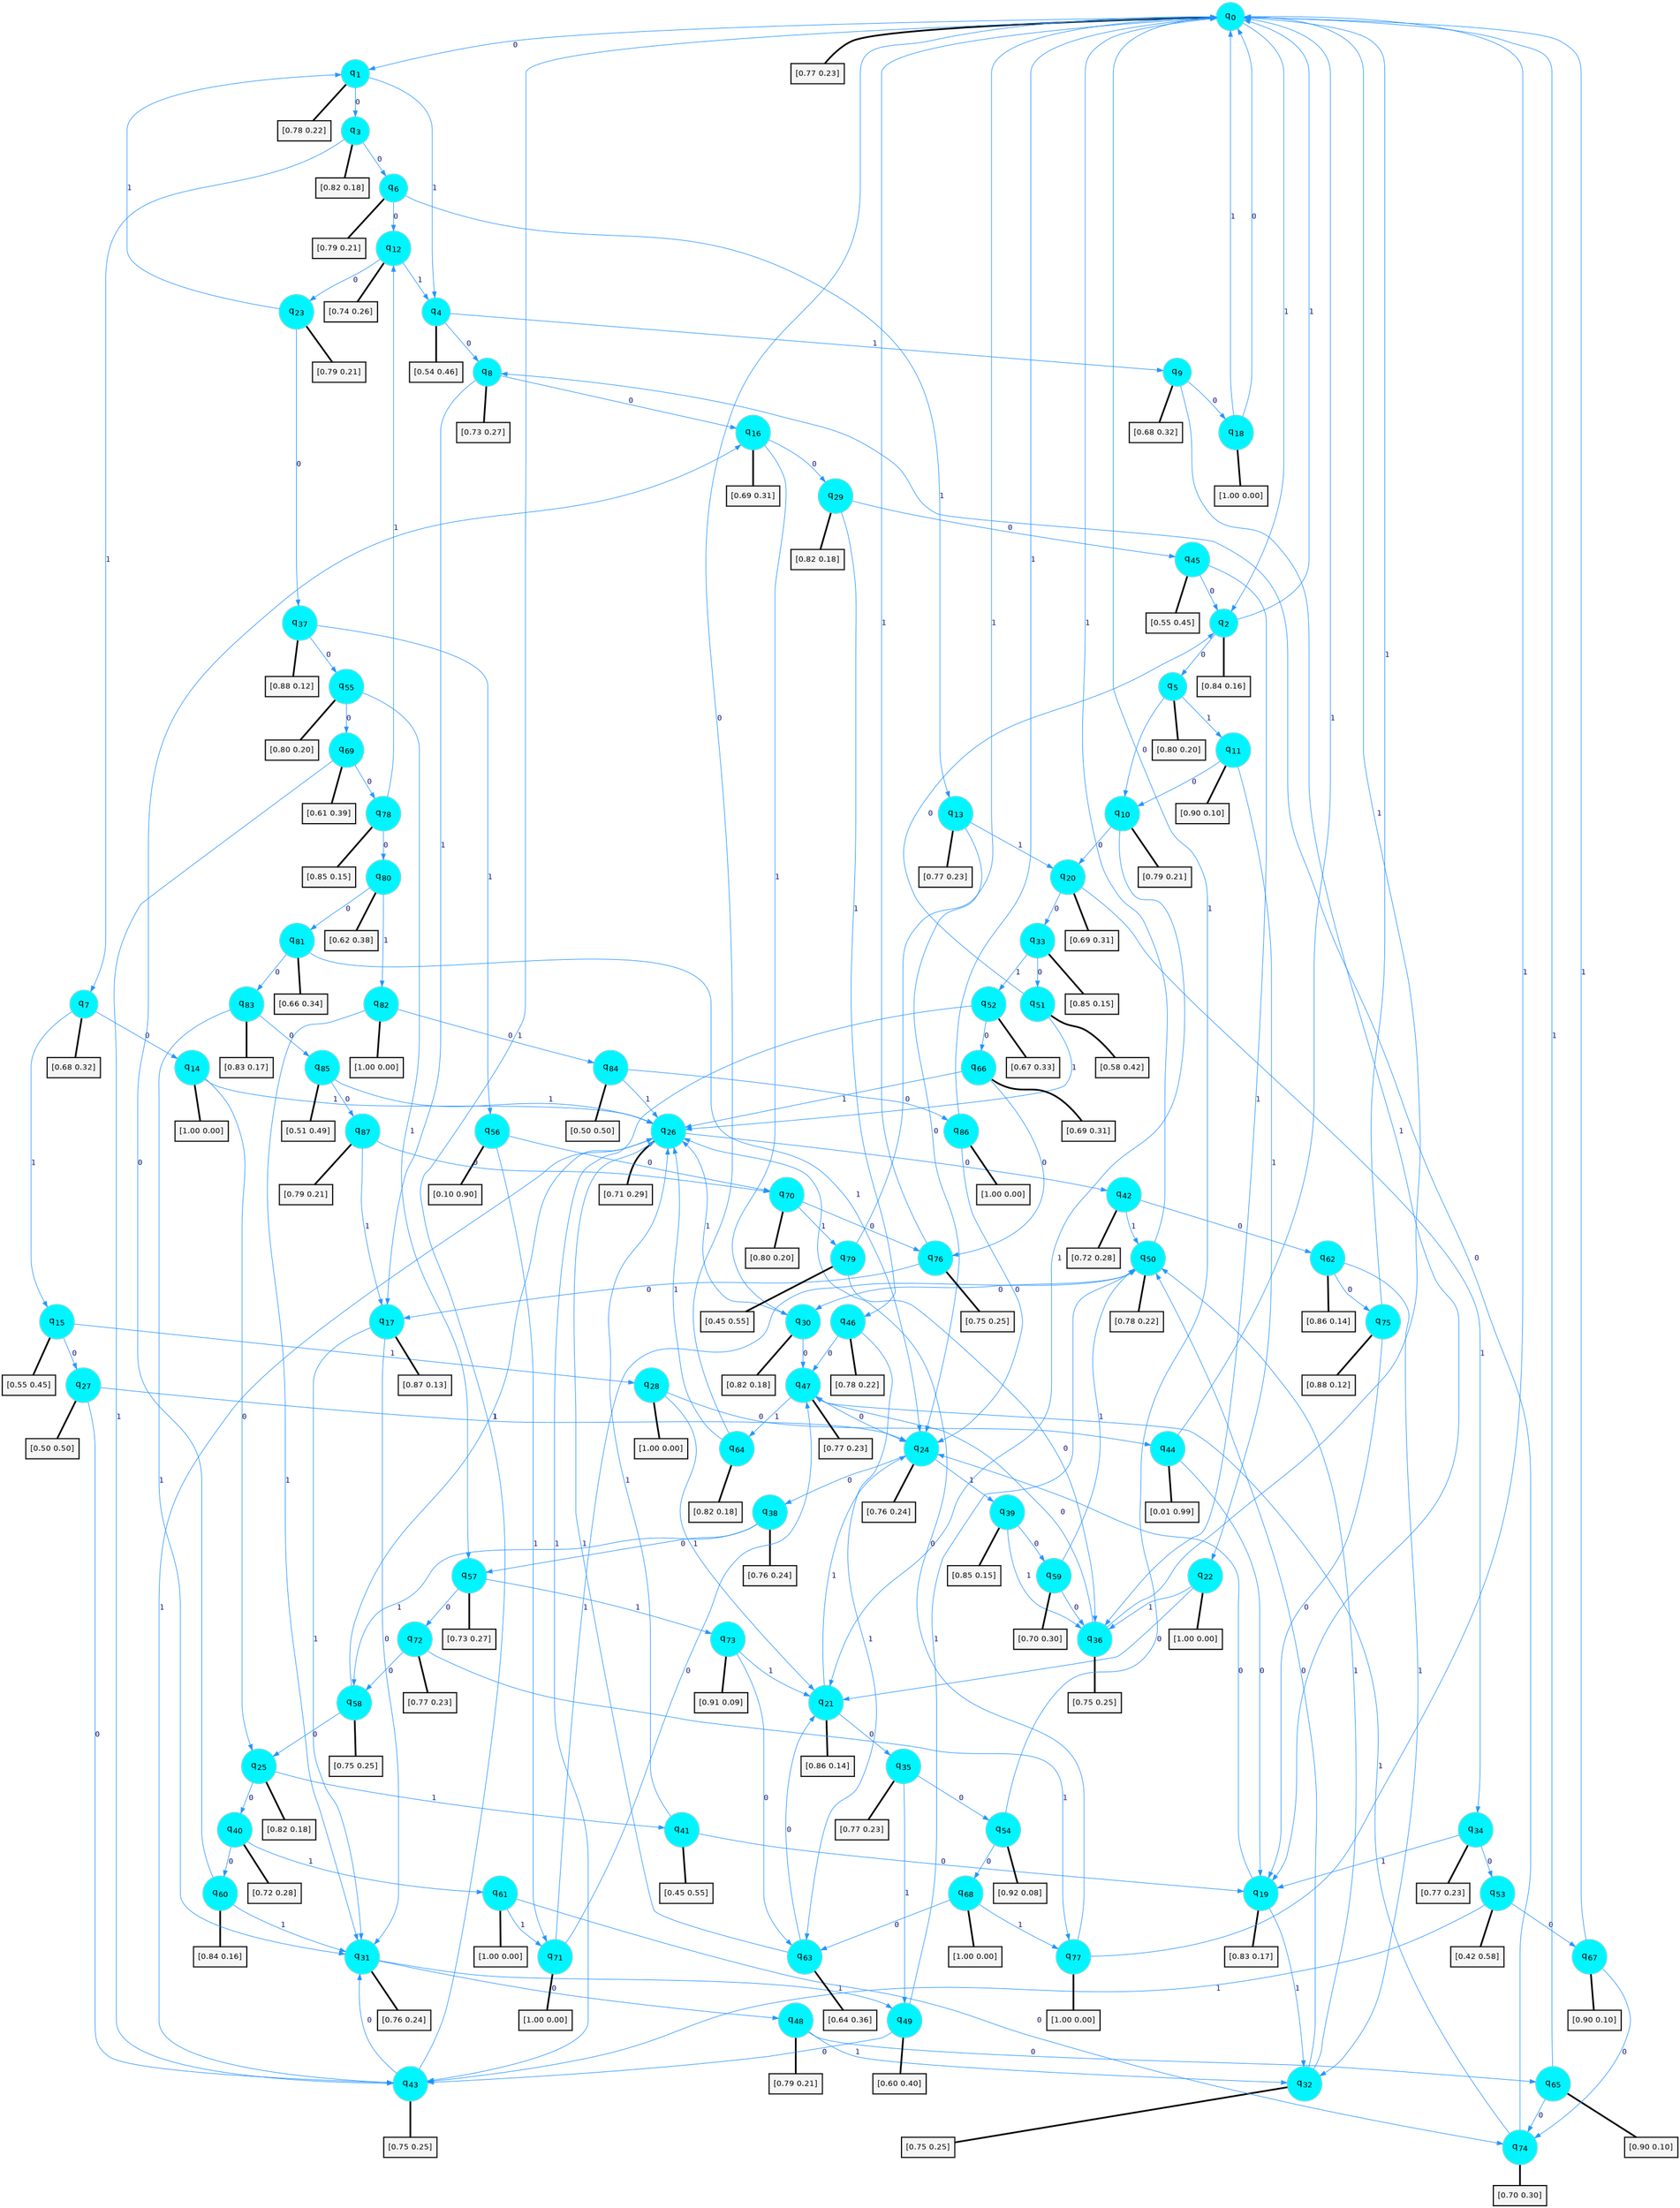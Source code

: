 digraph G {
graph [
bgcolor=transparent, dpi=300, rankdir=TD, size="40,25"];
node [
color=gray, fillcolor=turquoise1, fontcolor=black, fontname=Helvetica, fontsize=16, fontweight=bold, shape=circle, style=filled];
edge [
arrowsize=1, color=dodgerblue1, fontcolor=midnightblue, fontname=courier, fontweight=bold, penwidth=1, style=solid, weight=20];
0[label=<q<SUB>0</SUB>>];
1[label=<q<SUB>1</SUB>>];
2[label=<q<SUB>2</SUB>>];
3[label=<q<SUB>3</SUB>>];
4[label=<q<SUB>4</SUB>>];
5[label=<q<SUB>5</SUB>>];
6[label=<q<SUB>6</SUB>>];
7[label=<q<SUB>7</SUB>>];
8[label=<q<SUB>8</SUB>>];
9[label=<q<SUB>9</SUB>>];
10[label=<q<SUB>10</SUB>>];
11[label=<q<SUB>11</SUB>>];
12[label=<q<SUB>12</SUB>>];
13[label=<q<SUB>13</SUB>>];
14[label=<q<SUB>14</SUB>>];
15[label=<q<SUB>15</SUB>>];
16[label=<q<SUB>16</SUB>>];
17[label=<q<SUB>17</SUB>>];
18[label=<q<SUB>18</SUB>>];
19[label=<q<SUB>19</SUB>>];
20[label=<q<SUB>20</SUB>>];
21[label=<q<SUB>21</SUB>>];
22[label=<q<SUB>22</SUB>>];
23[label=<q<SUB>23</SUB>>];
24[label=<q<SUB>24</SUB>>];
25[label=<q<SUB>25</SUB>>];
26[label=<q<SUB>26</SUB>>];
27[label=<q<SUB>27</SUB>>];
28[label=<q<SUB>28</SUB>>];
29[label=<q<SUB>29</SUB>>];
30[label=<q<SUB>30</SUB>>];
31[label=<q<SUB>31</SUB>>];
32[label=<q<SUB>32</SUB>>];
33[label=<q<SUB>33</SUB>>];
34[label=<q<SUB>34</SUB>>];
35[label=<q<SUB>35</SUB>>];
36[label=<q<SUB>36</SUB>>];
37[label=<q<SUB>37</SUB>>];
38[label=<q<SUB>38</SUB>>];
39[label=<q<SUB>39</SUB>>];
40[label=<q<SUB>40</SUB>>];
41[label=<q<SUB>41</SUB>>];
42[label=<q<SUB>42</SUB>>];
43[label=<q<SUB>43</SUB>>];
44[label=<q<SUB>44</SUB>>];
45[label=<q<SUB>45</SUB>>];
46[label=<q<SUB>46</SUB>>];
47[label=<q<SUB>47</SUB>>];
48[label=<q<SUB>48</SUB>>];
49[label=<q<SUB>49</SUB>>];
50[label=<q<SUB>50</SUB>>];
51[label=<q<SUB>51</SUB>>];
52[label=<q<SUB>52</SUB>>];
53[label=<q<SUB>53</SUB>>];
54[label=<q<SUB>54</SUB>>];
55[label=<q<SUB>55</SUB>>];
56[label=<q<SUB>56</SUB>>];
57[label=<q<SUB>57</SUB>>];
58[label=<q<SUB>58</SUB>>];
59[label=<q<SUB>59</SUB>>];
60[label=<q<SUB>60</SUB>>];
61[label=<q<SUB>61</SUB>>];
62[label=<q<SUB>62</SUB>>];
63[label=<q<SUB>63</SUB>>];
64[label=<q<SUB>64</SUB>>];
65[label=<q<SUB>65</SUB>>];
66[label=<q<SUB>66</SUB>>];
67[label=<q<SUB>67</SUB>>];
68[label=<q<SUB>68</SUB>>];
69[label=<q<SUB>69</SUB>>];
70[label=<q<SUB>70</SUB>>];
71[label=<q<SUB>71</SUB>>];
72[label=<q<SUB>72</SUB>>];
73[label=<q<SUB>73</SUB>>];
74[label=<q<SUB>74</SUB>>];
75[label=<q<SUB>75</SUB>>];
76[label=<q<SUB>76</SUB>>];
77[label=<q<SUB>77</SUB>>];
78[label=<q<SUB>78</SUB>>];
79[label=<q<SUB>79</SUB>>];
80[label=<q<SUB>80</SUB>>];
81[label=<q<SUB>81</SUB>>];
82[label=<q<SUB>82</SUB>>];
83[label=<q<SUB>83</SUB>>];
84[label=<q<SUB>84</SUB>>];
85[label=<q<SUB>85</SUB>>];
86[label=<q<SUB>86</SUB>>];
87[label=<q<SUB>87</SUB>>];
88[label="[0.77 0.23]", shape=box,fontcolor=black, fontname=Helvetica, fontsize=14, penwidth=2, fillcolor=whitesmoke,color=black];
89[label="[0.78 0.22]", shape=box,fontcolor=black, fontname=Helvetica, fontsize=14, penwidth=2, fillcolor=whitesmoke,color=black];
90[label="[0.84 0.16]", shape=box,fontcolor=black, fontname=Helvetica, fontsize=14, penwidth=2, fillcolor=whitesmoke,color=black];
91[label="[0.82 0.18]", shape=box,fontcolor=black, fontname=Helvetica, fontsize=14, penwidth=2, fillcolor=whitesmoke,color=black];
92[label="[0.54 0.46]", shape=box,fontcolor=black, fontname=Helvetica, fontsize=14, penwidth=2, fillcolor=whitesmoke,color=black];
93[label="[0.80 0.20]", shape=box,fontcolor=black, fontname=Helvetica, fontsize=14, penwidth=2, fillcolor=whitesmoke,color=black];
94[label="[0.79 0.21]", shape=box,fontcolor=black, fontname=Helvetica, fontsize=14, penwidth=2, fillcolor=whitesmoke,color=black];
95[label="[0.68 0.32]", shape=box,fontcolor=black, fontname=Helvetica, fontsize=14, penwidth=2, fillcolor=whitesmoke,color=black];
96[label="[0.73 0.27]", shape=box,fontcolor=black, fontname=Helvetica, fontsize=14, penwidth=2, fillcolor=whitesmoke,color=black];
97[label="[0.68 0.32]", shape=box,fontcolor=black, fontname=Helvetica, fontsize=14, penwidth=2, fillcolor=whitesmoke,color=black];
98[label="[0.79 0.21]", shape=box,fontcolor=black, fontname=Helvetica, fontsize=14, penwidth=2, fillcolor=whitesmoke,color=black];
99[label="[0.90 0.10]", shape=box,fontcolor=black, fontname=Helvetica, fontsize=14, penwidth=2, fillcolor=whitesmoke,color=black];
100[label="[0.74 0.26]", shape=box,fontcolor=black, fontname=Helvetica, fontsize=14, penwidth=2, fillcolor=whitesmoke,color=black];
101[label="[0.77 0.23]", shape=box,fontcolor=black, fontname=Helvetica, fontsize=14, penwidth=2, fillcolor=whitesmoke,color=black];
102[label="[1.00 0.00]", shape=box,fontcolor=black, fontname=Helvetica, fontsize=14, penwidth=2, fillcolor=whitesmoke,color=black];
103[label="[0.55 0.45]", shape=box,fontcolor=black, fontname=Helvetica, fontsize=14, penwidth=2, fillcolor=whitesmoke,color=black];
104[label="[0.69 0.31]", shape=box,fontcolor=black, fontname=Helvetica, fontsize=14, penwidth=2, fillcolor=whitesmoke,color=black];
105[label="[0.87 0.13]", shape=box,fontcolor=black, fontname=Helvetica, fontsize=14, penwidth=2, fillcolor=whitesmoke,color=black];
106[label="[1.00 0.00]", shape=box,fontcolor=black, fontname=Helvetica, fontsize=14, penwidth=2, fillcolor=whitesmoke,color=black];
107[label="[0.83 0.17]", shape=box,fontcolor=black, fontname=Helvetica, fontsize=14, penwidth=2, fillcolor=whitesmoke,color=black];
108[label="[0.69 0.31]", shape=box,fontcolor=black, fontname=Helvetica, fontsize=14, penwidth=2, fillcolor=whitesmoke,color=black];
109[label="[0.86 0.14]", shape=box,fontcolor=black, fontname=Helvetica, fontsize=14, penwidth=2, fillcolor=whitesmoke,color=black];
110[label="[1.00 0.00]", shape=box,fontcolor=black, fontname=Helvetica, fontsize=14, penwidth=2, fillcolor=whitesmoke,color=black];
111[label="[0.79 0.21]", shape=box,fontcolor=black, fontname=Helvetica, fontsize=14, penwidth=2, fillcolor=whitesmoke,color=black];
112[label="[0.76 0.24]", shape=box,fontcolor=black, fontname=Helvetica, fontsize=14, penwidth=2, fillcolor=whitesmoke,color=black];
113[label="[0.82 0.18]", shape=box,fontcolor=black, fontname=Helvetica, fontsize=14, penwidth=2, fillcolor=whitesmoke,color=black];
114[label="[0.71 0.29]", shape=box,fontcolor=black, fontname=Helvetica, fontsize=14, penwidth=2, fillcolor=whitesmoke,color=black];
115[label="[0.50 0.50]", shape=box,fontcolor=black, fontname=Helvetica, fontsize=14, penwidth=2, fillcolor=whitesmoke,color=black];
116[label="[1.00 0.00]", shape=box,fontcolor=black, fontname=Helvetica, fontsize=14, penwidth=2, fillcolor=whitesmoke,color=black];
117[label="[0.82 0.18]", shape=box,fontcolor=black, fontname=Helvetica, fontsize=14, penwidth=2, fillcolor=whitesmoke,color=black];
118[label="[0.82 0.18]", shape=box,fontcolor=black, fontname=Helvetica, fontsize=14, penwidth=2, fillcolor=whitesmoke,color=black];
119[label="[0.76 0.24]", shape=box,fontcolor=black, fontname=Helvetica, fontsize=14, penwidth=2, fillcolor=whitesmoke,color=black];
120[label="[0.75 0.25]", shape=box,fontcolor=black, fontname=Helvetica, fontsize=14, penwidth=2, fillcolor=whitesmoke,color=black];
121[label="[0.85 0.15]", shape=box,fontcolor=black, fontname=Helvetica, fontsize=14, penwidth=2, fillcolor=whitesmoke,color=black];
122[label="[0.77 0.23]", shape=box,fontcolor=black, fontname=Helvetica, fontsize=14, penwidth=2, fillcolor=whitesmoke,color=black];
123[label="[0.77 0.23]", shape=box,fontcolor=black, fontname=Helvetica, fontsize=14, penwidth=2, fillcolor=whitesmoke,color=black];
124[label="[0.75 0.25]", shape=box,fontcolor=black, fontname=Helvetica, fontsize=14, penwidth=2, fillcolor=whitesmoke,color=black];
125[label="[0.88 0.12]", shape=box,fontcolor=black, fontname=Helvetica, fontsize=14, penwidth=2, fillcolor=whitesmoke,color=black];
126[label="[0.76 0.24]", shape=box,fontcolor=black, fontname=Helvetica, fontsize=14, penwidth=2, fillcolor=whitesmoke,color=black];
127[label="[0.85 0.15]", shape=box,fontcolor=black, fontname=Helvetica, fontsize=14, penwidth=2, fillcolor=whitesmoke,color=black];
128[label="[0.72 0.28]", shape=box,fontcolor=black, fontname=Helvetica, fontsize=14, penwidth=2, fillcolor=whitesmoke,color=black];
129[label="[0.45 0.55]", shape=box,fontcolor=black, fontname=Helvetica, fontsize=14, penwidth=2, fillcolor=whitesmoke,color=black];
130[label="[0.72 0.28]", shape=box,fontcolor=black, fontname=Helvetica, fontsize=14, penwidth=2, fillcolor=whitesmoke,color=black];
131[label="[0.75 0.25]", shape=box,fontcolor=black, fontname=Helvetica, fontsize=14, penwidth=2, fillcolor=whitesmoke,color=black];
132[label="[0.01 0.99]", shape=box,fontcolor=black, fontname=Helvetica, fontsize=14, penwidth=2, fillcolor=whitesmoke,color=black];
133[label="[0.55 0.45]", shape=box,fontcolor=black, fontname=Helvetica, fontsize=14, penwidth=2, fillcolor=whitesmoke,color=black];
134[label="[0.78 0.22]", shape=box,fontcolor=black, fontname=Helvetica, fontsize=14, penwidth=2, fillcolor=whitesmoke,color=black];
135[label="[0.77 0.23]", shape=box,fontcolor=black, fontname=Helvetica, fontsize=14, penwidth=2, fillcolor=whitesmoke,color=black];
136[label="[0.79 0.21]", shape=box,fontcolor=black, fontname=Helvetica, fontsize=14, penwidth=2, fillcolor=whitesmoke,color=black];
137[label="[0.60 0.40]", shape=box,fontcolor=black, fontname=Helvetica, fontsize=14, penwidth=2, fillcolor=whitesmoke,color=black];
138[label="[0.78 0.22]", shape=box,fontcolor=black, fontname=Helvetica, fontsize=14, penwidth=2, fillcolor=whitesmoke,color=black];
139[label="[0.58 0.42]", shape=box,fontcolor=black, fontname=Helvetica, fontsize=14, penwidth=2, fillcolor=whitesmoke,color=black];
140[label="[0.67 0.33]", shape=box,fontcolor=black, fontname=Helvetica, fontsize=14, penwidth=2, fillcolor=whitesmoke,color=black];
141[label="[0.42 0.58]", shape=box,fontcolor=black, fontname=Helvetica, fontsize=14, penwidth=2, fillcolor=whitesmoke,color=black];
142[label="[0.92 0.08]", shape=box,fontcolor=black, fontname=Helvetica, fontsize=14, penwidth=2, fillcolor=whitesmoke,color=black];
143[label="[0.80 0.20]", shape=box,fontcolor=black, fontname=Helvetica, fontsize=14, penwidth=2, fillcolor=whitesmoke,color=black];
144[label="[0.10 0.90]", shape=box,fontcolor=black, fontname=Helvetica, fontsize=14, penwidth=2, fillcolor=whitesmoke,color=black];
145[label="[0.73 0.27]", shape=box,fontcolor=black, fontname=Helvetica, fontsize=14, penwidth=2, fillcolor=whitesmoke,color=black];
146[label="[0.75 0.25]", shape=box,fontcolor=black, fontname=Helvetica, fontsize=14, penwidth=2, fillcolor=whitesmoke,color=black];
147[label="[0.70 0.30]", shape=box,fontcolor=black, fontname=Helvetica, fontsize=14, penwidth=2, fillcolor=whitesmoke,color=black];
148[label="[0.84 0.16]", shape=box,fontcolor=black, fontname=Helvetica, fontsize=14, penwidth=2, fillcolor=whitesmoke,color=black];
149[label="[1.00 0.00]", shape=box,fontcolor=black, fontname=Helvetica, fontsize=14, penwidth=2, fillcolor=whitesmoke,color=black];
150[label="[0.86 0.14]", shape=box,fontcolor=black, fontname=Helvetica, fontsize=14, penwidth=2, fillcolor=whitesmoke,color=black];
151[label="[0.64 0.36]", shape=box,fontcolor=black, fontname=Helvetica, fontsize=14, penwidth=2, fillcolor=whitesmoke,color=black];
152[label="[0.82 0.18]", shape=box,fontcolor=black, fontname=Helvetica, fontsize=14, penwidth=2, fillcolor=whitesmoke,color=black];
153[label="[0.90 0.10]", shape=box,fontcolor=black, fontname=Helvetica, fontsize=14, penwidth=2, fillcolor=whitesmoke,color=black];
154[label="[0.69 0.31]", shape=box,fontcolor=black, fontname=Helvetica, fontsize=14, penwidth=2, fillcolor=whitesmoke,color=black];
155[label="[0.90 0.10]", shape=box,fontcolor=black, fontname=Helvetica, fontsize=14, penwidth=2, fillcolor=whitesmoke,color=black];
156[label="[1.00 0.00]", shape=box,fontcolor=black, fontname=Helvetica, fontsize=14, penwidth=2, fillcolor=whitesmoke,color=black];
157[label="[0.61 0.39]", shape=box,fontcolor=black, fontname=Helvetica, fontsize=14, penwidth=2, fillcolor=whitesmoke,color=black];
158[label="[0.80 0.20]", shape=box,fontcolor=black, fontname=Helvetica, fontsize=14, penwidth=2, fillcolor=whitesmoke,color=black];
159[label="[1.00 0.00]", shape=box,fontcolor=black, fontname=Helvetica, fontsize=14, penwidth=2, fillcolor=whitesmoke,color=black];
160[label="[0.77 0.23]", shape=box,fontcolor=black, fontname=Helvetica, fontsize=14, penwidth=2, fillcolor=whitesmoke,color=black];
161[label="[0.91 0.09]", shape=box,fontcolor=black, fontname=Helvetica, fontsize=14, penwidth=2, fillcolor=whitesmoke,color=black];
162[label="[0.70 0.30]", shape=box,fontcolor=black, fontname=Helvetica, fontsize=14, penwidth=2, fillcolor=whitesmoke,color=black];
163[label="[0.88 0.12]", shape=box,fontcolor=black, fontname=Helvetica, fontsize=14, penwidth=2, fillcolor=whitesmoke,color=black];
164[label="[0.75 0.25]", shape=box,fontcolor=black, fontname=Helvetica, fontsize=14, penwidth=2, fillcolor=whitesmoke,color=black];
165[label="[1.00 0.00]", shape=box,fontcolor=black, fontname=Helvetica, fontsize=14, penwidth=2, fillcolor=whitesmoke,color=black];
166[label="[0.85 0.15]", shape=box,fontcolor=black, fontname=Helvetica, fontsize=14, penwidth=2, fillcolor=whitesmoke,color=black];
167[label="[0.45 0.55]", shape=box,fontcolor=black, fontname=Helvetica, fontsize=14, penwidth=2, fillcolor=whitesmoke,color=black];
168[label="[0.62 0.38]", shape=box,fontcolor=black, fontname=Helvetica, fontsize=14, penwidth=2, fillcolor=whitesmoke,color=black];
169[label="[0.66 0.34]", shape=box,fontcolor=black, fontname=Helvetica, fontsize=14, penwidth=2, fillcolor=whitesmoke,color=black];
170[label="[1.00 0.00]", shape=box,fontcolor=black, fontname=Helvetica, fontsize=14, penwidth=2, fillcolor=whitesmoke,color=black];
171[label="[0.83 0.17]", shape=box,fontcolor=black, fontname=Helvetica, fontsize=14, penwidth=2, fillcolor=whitesmoke,color=black];
172[label="[0.50 0.50]", shape=box,fontcolor=black, fontname=Helvetica, fontsize=14, penwidth=2, fillcolor=whitesmoke,color=black];
173[label="[0.51 0.49]", shape=box,fontcolor=black, fontname=Helvetica, fontsize=14, penwidth=2, fillcolor=whitesmoke,color=black];
174[label="[1.00 0.00]", shape=box,fontcolor=black, fontname=Helvetica, fontsize=14, penwidth=2, fillcolor=whitesmoke,color=black];
175[label="[0.79 0.21]", shape=box,fontcolor=black, fontname=Helvetica, fontsize=14, penwidth=2, fillcolor=whitesmoke,color=black];
0->1 [label=0];
0->2 [label=1];
0->88 [arrowhead=none, penwidth=3,color=black];
1->3 [label=0];
1->4 [label=1];
1->89 [arrowhead=none, penwidth=3,color=black];
2->5 [label=0];
2->0 [label=1];
2->90 [arrowhead=none, penwidth=3,color=black];
3->6 [label=0];
3->7 [label=1];
3->91 [arrowhead=none, penwidth=3,color=black];
4->8 [label=0];
4->9 [label=1];
4->92 [arrowhead=none, penwidth=3,color=black];
5->10 [label=0];
5->11 [label=1];
5->93 [arrowhead=none, penwidth=3,color=black];
6->12 [label=0];
6->13 [label=1];
6->94 [arrowhead=none, penwidth=3,color=black];
7->14 [label=0];
7->15 [label=1];
7->95 [arrowhead=none, penwidth=3,color=black];
8->16 [label=0];
8->17 [label=1];
8->96 [arrowhead=none, penwidth=3,color=black];
9->18 [label=0];
9->19 [label=1];
9->97 [arrowhead=none, penwidth=3,color=black];
10->20 [label=0];
10->21 [label=1];
10->98 [arrowhead=none, penwidth=3,color=black];
11->10 [label=0];
11->22 [label=1];
11->99 [arrowhead=none, penwidth=3,color=black];
12->23 [label=0];
12->4 [label=1];
12->100 [arrowhead=none, penwidth=3,color=black];
13->24 [label=0];
13->20 [label=1];
13->101 [arrowhead=none, penwidth=3,color=black];
14->25 [label=0];
14->26 [label=1];
14->102 [arrowhead=none, penwidth=3,color=black];
15->27 [label=0];
15->28 [label=1];
15->103 [arrowhead=none, penwidth=3,color=black];
16->29 [label=0];
16->30 [label=1];
16->104 [arrowhead=none, penwidth=3,color=black];
17->31 [label=0];
17->31 [label=1];
17->105 [arrowhead=none, penwidth=3,color=black];
18->0 [label=0];
18->0 [label=1];
18->106 [arrowhead=none, penwidth=3,color=black];
19->24 [label=0];
19->32 [label=1];
19->107 [arrowhead=none, penwidth=3,color=black];
20->33 [label=0];
20->34 [label=1];
20->108 [arrowhead=none, penwidth=3,color=black];
21->35 [label=0];
21->24 [label=1];
21->109 [arrowhead=none, penwidth=3,color=black];
22->21 [label=0];
22->36 [label=1];
22->110 [arrowhead=none, penwidth=3,color=black];
23->37 [label=0];
23->1 [label=1];
23->111 [arrowhead=none, penwidth=3,color=black];
24->38 [label=0];
24->39 [label=1];
24->112 [arrowhead=none, penwidth=3,color=black];
25->40 [label=0];
25->41 [label=1];
25->113 [arrowhead=none, penwidth=3,color=black];
26->42 [label=0];
26->43 [label=1];
26->114 [arrowhead=none, penwidth=3,color=black];
27->43 [label=0];
27->24 [label=1];
27->115 [arrowhead=none, penwidth=3,color=black];
28->44 [label=0];
28->21 [label=1];
28->116 [arrowhead=none, penwidth=3,color=black];
29->45 [label=0];
29->46 [label=1];
29->117 [arrowhead=none, penwidth=3,color=black];
30->47 [label=0];
30->26 [label=1];
30->118 [arrowhead=none, penwidth=3,color=black];
31->48 [label=0];
31->49 [label=1];
31->119 [arrowhead=none, penwidth=3,color=black];
32->50 [label=0];
32->50 [label=1];
32->120 [arrowhead=none, penwidth=3,color=black];
33->51 [label=0];
33->52 [label=1];
33->121 [arrowhead=none, penwidth=3,color=black];
34->53 [label=0];
34->19 [label=1];
34->122 [arrowhead=none, penwidth=3,color=black];
35->54 [label=0];
35->49 [label=1];
35->123 [arrowhead=none, penwidth=3,color=black];
36->47 [label=0];
36->0 [label=1];
36->124 [arrowhead=none, penwidth=3,color=black];
37->55 [label=0];
37->56 [label=1];
37->125 [arrowhead=none, penwidth=3,color=black];
38->57 [label=0];
38->58 [label=1];
38->126 [arrowhead=none, penwidth=3,color=black];
39->59 [label=0];
39->36 [label=1];
39->127 [arrowhead=none, penwidth=3,color=black];
40->60 [label=0];
40->61 [label=1];
40->128 [arrowhead=none, penwidth=3,color=black];
41->19 [label=0];
41->26 [label=1];
41->129 [arrowhead=none, penwidth=3,color=black];
42->62 [label=0];
42->50 [label=1];
42->130 [arrowhead=none, penwidth=3,color=black];
43->31 [label=0];
43->0 [label=1];
43->131 [arrowhead=none, penwidth=3,color=black];
44->19 [label=0];
44->0 [label=1];
44->132 [arrowhead=none, penwidth=3,color=black];
45->2 [label=0];
45->36 [label=1];
45->133 [arrowhead=none, penwidth=3,color=black];
46->47 [label=0];
46->63 [label=1];
46->134 [arrowhead=none, penwidth=3,color=black];
47->24 [label=0];
47->64 [label=1];
47->135 [arrowhead=none, penwidth=3,color=black];
48->65 [label=0];
48->32 [label=1];
48->136 [arrowhead=none, penwidth=3,color=black];
49->43 [label=0];
49->50 [label=1];
49->137 [arrowhead=none, penwidth=3,color=black];
50->30 [label=0];
50->0 [label=1];
50->138 [arrowhead=none, penwidth=3,color=black];
51->2 [label=0];
51->26 [label=1];
51->139 [arrowhead=none, penwidth=3,color=black];
52->66 [label=0];
52->43 [label=1];
52->140 [arrowhead=none, penwidth=3,color=black];
53->67 [label=0];
53->43 [label=1];
53->141 [arrowhead=none, penwidth=3,color=black];
54->68 [label=0];
54->0 [label=1];
54->142 [arrowhead=none, penwidth=3,color=black];
55->69 [label=0];
55->57 [label=1];
55->143 [arrowhead=none, penwidth=3,color=black];
56->70 [label=0];
56->71 [label=1];
56->144 [arrowhead=none, penwidth=3,color=black];
57->72 [label=0];
57->73 [label=1];
57->145 [arrowhead=none, penwidth=3,color=black];
58->25 [label=0];
58->26 [label=1];
58->146 [arrowhead=none, penwidth=3,color=black];
59->36 [label=0];
59->50 [label=1];
59->147 [arrowhead=none, penwidth=3,color=black];
60->16 [label=0];
60->31 [label=1];
60->148 [arrowhead=none, penwidth=3,color=black];
61->74 [label=0];
61->71 [label=1];
61->149 [arrowhead=none, penwidth=3,color=black];
62->75 [label=0];
62->32 [label=1];
62->150 [arrowhead=none, penwidth=3,color=black];
63->21 [label=0];
63->26 [label=1];
63->151 [arrowhead=none, penwidth=3,color=black];
64->0 [label=0];
64->26 [label=1];
64->152 [arrowhead=none, penwidth=3,color=black];
65->74 [label=0];
65->0 [label=1];
65->153 [arrowhead=none, penwidth=3,color=black];
66->76 [label=0];
66->26 [label=1];
66->154 [arrowhead=none, penwidth=3,color=black];
67->74 [label=0];
67->0 [label=1];
67->155 [arrowhead=none, penwidth=3,color=black];
68->63 [label=0];
68->77 [label=1];
68->156 [arrowhead=none, penwidth=3,color=black];
69->78 [label=0];
69->43 [label=1];
69->157 [arrowhead=none, penwidth=3,color=black];
70->76 [label=0];
70->79 [label=1];
70->158 [arrowhead=none, penwidth=3,color=black];
71->47 [label=0];
71->50 [label=1];
71->159 [arrowhead=none, penwidth=3,color=black];
72->58 [label=0];
72->77 [label=1];
72->160 [arrowhead=none, penwidth=3,color=black];
73->63 [label=0];
73->21 [label=1];
73->161 [arrowhead=none, penwidth=3,color=black];
74->8 [label=0];
74->47 [label=1];
74->162 [arrowhead=none, penwidth=3,color=black];
75->19 [label=0];
75->0 [label=1];
75->163 [arrowhead=none, penwidth=3,color=black];
76->17 [label=0];
76->0 [label=1];
76->164 [arrowhead=none, penwidth=3,color=black];
77->26 [label=0];
77->0 [label=1];
77->165 [arrowhead=none, penwidth=3,color=black];
78->80 [label=0];
78->12 [label=1];
78->166 [arrowhead=none, penwidth=3,color=black];
79->36 [label=0];
79->0 [label=1];
79->167 [arrowhead=none, penwidth=3,color=black];
80->81 [label=0];
80->82 [label=1];
80->168 [arrowhead=none, penwidth=3,color=black];
81->83 [label=0];
81->24 [label=1];
81->169 [arrowhead=none, penwidth=3,color=black];
82->84 [label=0];
82->31 [label=1];
82->170 [arrowhead=none, penwidth=3,color=black];
83->85 [label=0];
83->31 [label=1];
83->171 [arrowhead=none, penwidth=3,color=black];
84->86 [label=0];
84->26 [label=1];
84->172 [arrowhead=none, penwidth=3,color=black];
85->87 [label=0];
85->26 [label=1];
85->173 [arrowhead=none, penwidth=3,color=black];
86->24 [label=0];
86->0 [label=1];
86->174 [arrowhead=none, penwidth=3,color=black];
87->70 [label=0];
87->17 [label=1];
87->175 [arrowhead=none, penwidth=3,color=black];
}
